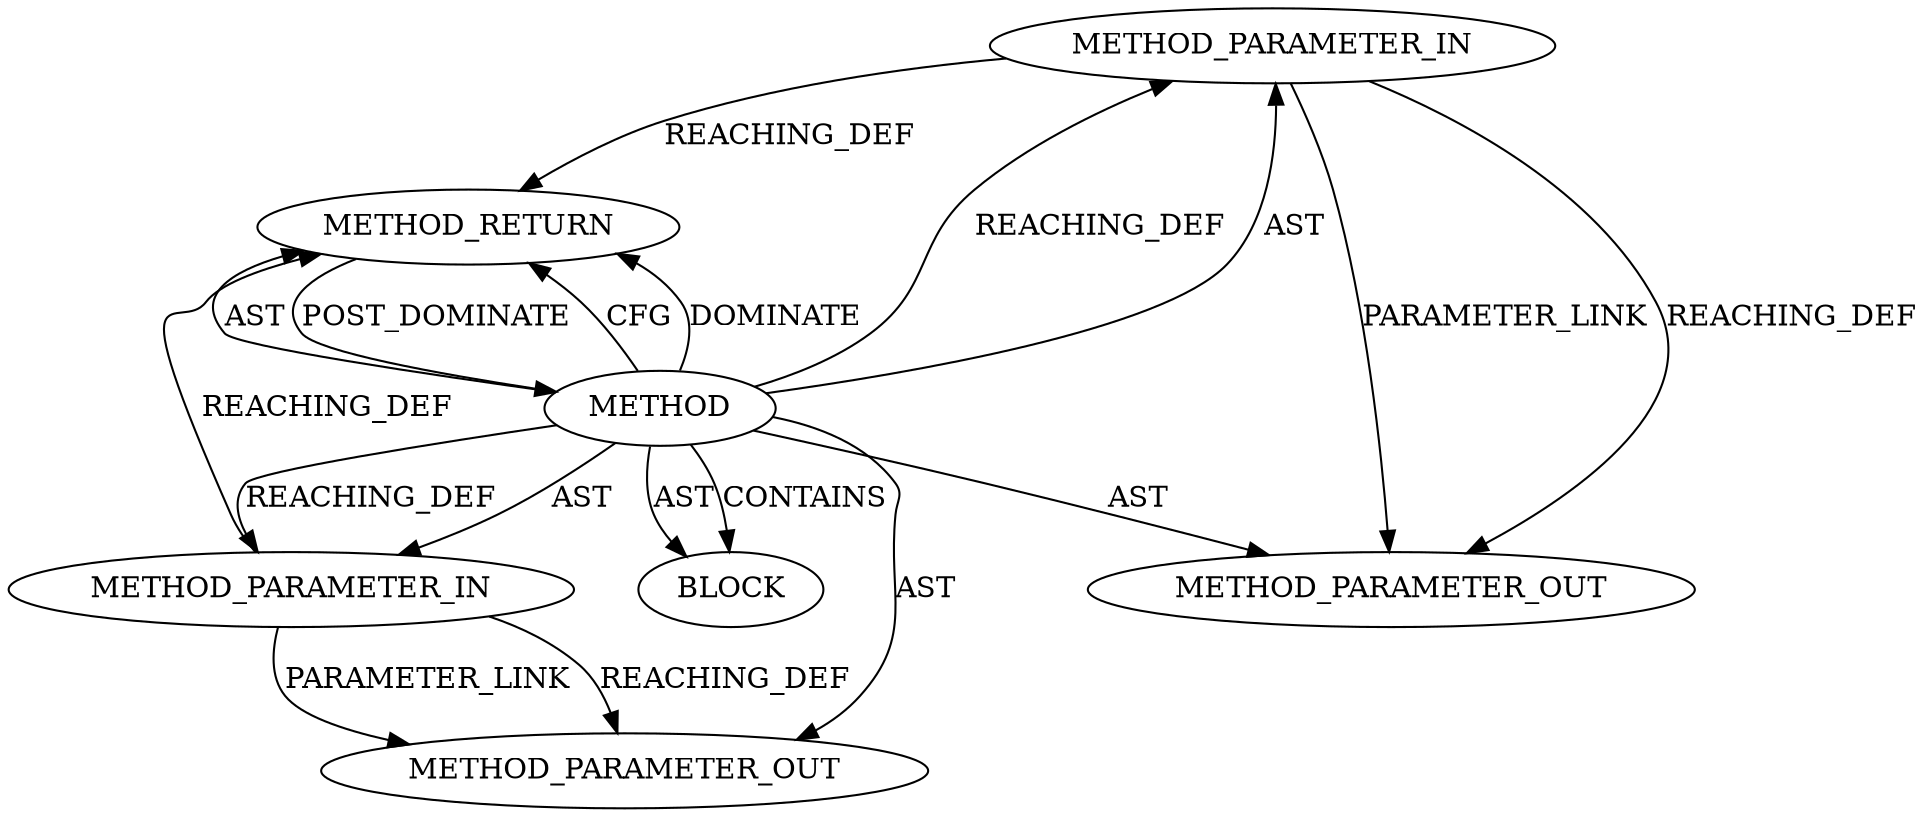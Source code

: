 digraph {
  25551 [label=METHOD_PARAMETER_IN ORDER=1 CODE="p1" IS_VARIADIC=false TYPE_FULL_NAME="ANY" EVALUATION_STRATEGY="BY_VALUE" INDEX=1 NAME="p1"]
  25554 [label=METHOD_RETURN ORDER=2 CODE="RET" TYPE_FULL_NAME="ANY" EVALUATION_STRATEGY="BY_VALUE"]
  25552 [label=METHOD_PARAMETER_IN ORDER=2 CODE="p2" IS_VARIADIC=false TYPE_FULL_NAME="ANY" EVALUATION_STRATEGY="BY_VALUE" INDEX=2 NAME="p2"]
  27228 [label=METHOD_PARAMETER_OUT ORDER=2 CODE="p2" IS_VARIADIC=false TYPE_FULL_NAME="ANY" EVALUATION_STRATEGY="BY_VALUE" INDEX=2 NAME="p2"]
  27227 [label=METHOD_PARAMETER_OUT ORDER=1 CODE="p1" IS_VARIADIC=false TYPE_FULL_NAME="ANY" EVALUATION_STRATEGY="BY_VALUE" INDEX=1 NAME="p1"]
  25553 [label=BLOCK ORDER=1 ARGUMENT_INDEX=1 CODE="<empty>" TYPE_FULL_NAME="ANY"]
  25550 [label=METHOD AST_PARENT_TYPE="NAMESPACE_BLOCK" AST_PARENT_FULL_NAME="<global>" ORDER=0 CODE="<empty>" FULL_NAME="PKCS7err" IS_EXTERNAL=true FILENAME="<empty>" SIGNATURE="" NAME="PKCS7err"]
  25550 -> 25554 [label=CFG ]
  25552 -> 27228 [label=REACHING_DEF VARIABLE="p2"]
  25550 -> 25554 [label=DOMINATE ]
  25550 -> 25552 [label=REACHING_DEF VARIABLE=""]
  25550 -> 25551 [label=REACHING_DEF VARIABLE=""]
  25551 -> 27227 [label=PARAMETER_LINK ]
  25554 -> 25550 [label=POST_DOMINATE ]
  25551 -> 27227 [label=REACHING_DEF VARIABLE="p1"]
  25550 -> 25551 [label=AST ]
  25550 -> 25552 [label=AST ]
  25551 -> 25554 [label=REACHING_DEF VARIABLE="p1"]
  25552 -> 27228 [label=PARAMETER_LINK ]
  25552 -> 25554 [label=REACHING_DEF VARIABLE="p2"]
  25550 -> 27228 [label=AST ]
  25550 -> 25553 [label=AST ]
  25550 -> 25554 [label=AST ]
  25550 -> 25553 [label=CONTAINS ]
  25550 -> 27227 [label=AST ]
}

